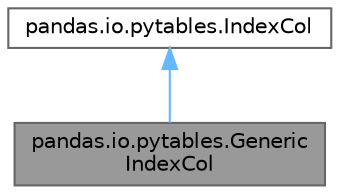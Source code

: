 digraph "pandas.io.pytables.GenericIndexCol"
{
 // LATEX_PDF_SIZE
  bgcolor="transparent";
  edge [fontname=Helvetica,fontsize=10,labelfontname=Helvetica,labelfontsize=10];
  node [fontname=Helvetica,fontsize=10,shape=box,height=0.2,width=0.4];
  Node1 [id="Node000001",label="pandas.io.pytables.Generic\lIndexCol",height=0.2,width=0.4,color="gray40", fillcolor="grey60", style="filled", fontcolor="black",tooltip=" "];
  Node2 -> Node1 [id="edge2_Node000001_Node000002",dir="back",color="steelblue1",style="solid",tooltip=" "];
  Node2 [id="Node000002",label="pandas.io.pytables.IndexCol",height=0.2,width=0.4,color="gray40", fillcolor="white", style="filled",URL="$d6/d67/classpandas_1_1io_1_1pytables_1_1IndexCol.html",tooltip=" "];
}

